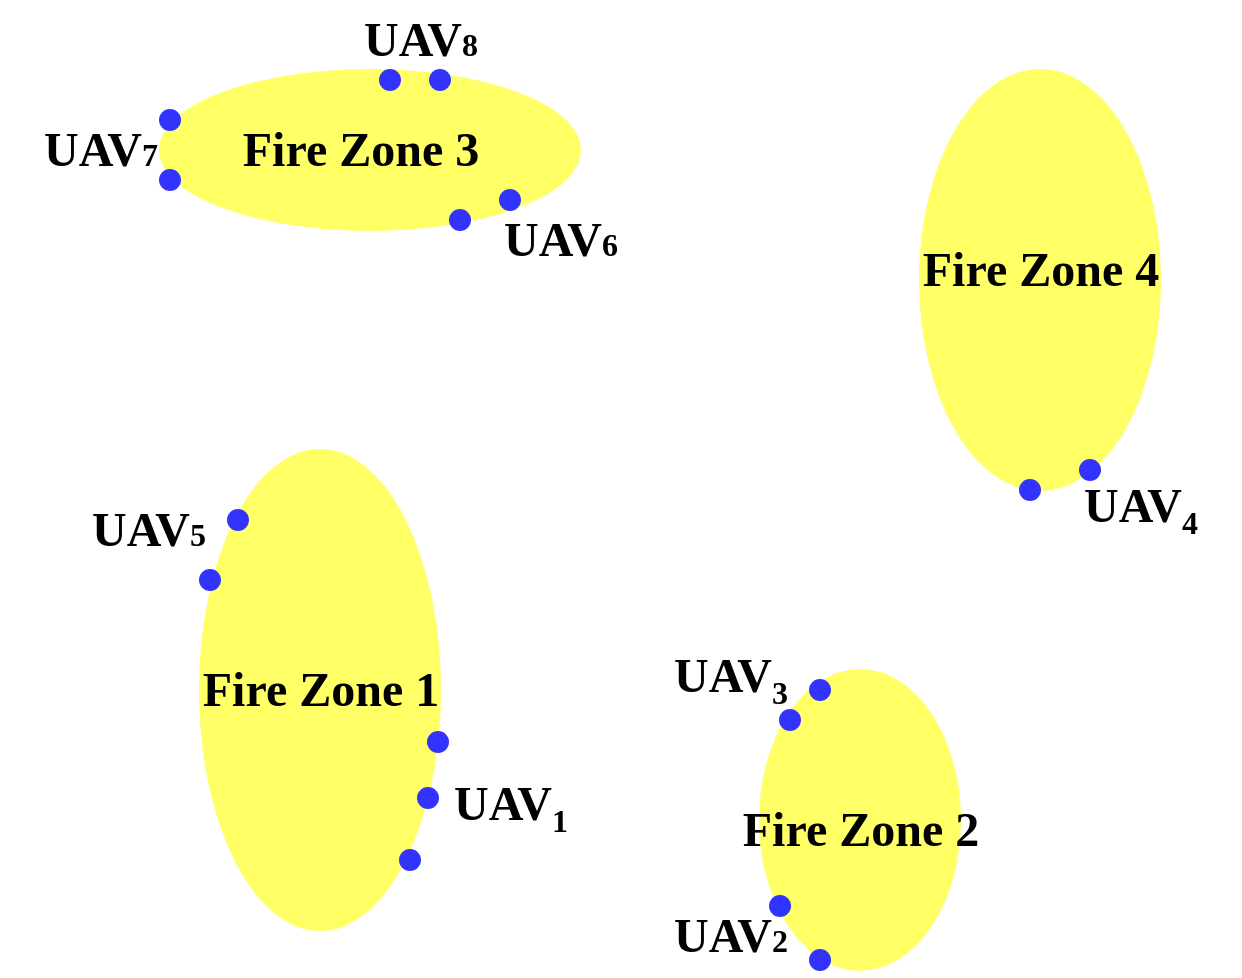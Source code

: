 <mxfile version="11.1.4" type="device"><diagram id="YZVSbqUmjaEGgzKnSRO8" name="Page-1"><mxGraphModel dx="1426" dy="2007" grid="1" gridSize="10" guides="1" tooltips="1" connect="1" arrows="1" fold="1" page="1" pageScale="1" pageWidth="850" pageHeight="1100" math="0" shadow="0"><root><mxCell id="0"/><mxCell id="1" parent="0"/><mxCell id="fA2Mo0MnOWAKVDP_Xo4u-1" value="" style="ellipse;whiteSpace=wrap;html=1;strokeColor=#FFFF66;fillColor=#FFFF66;" vertex="1" parent="1"><mxGeometry x="100" y="220" width="120" height="240" as="geometry"/></mxCell><mxCell id="fA2Mo0MnOWAKVDP_Xo4u-2" value="" style="ellipse;whiteSpace=wrap;html=1;strokeColor=#FFFF66;fillColor=#FFFF66;" vertex="1" parent="1"><mxGeometry x="460" y="30" width="120" height="210" as="geometry"/></mxCell><mxCell id="fA2Mo0MnOWAKVDP_Xo4u-3" value="" style="ellipse;whiteSpace=wrap;html=1;strokeColor=#FFFF66;fillColor=#FFFF66;" vertex="1" parent="1"><mxGeometry x="380" y="330" width="100" height="150" as="geometry"/></mxCell><mxCell id="fA2Mo0MnOWAKVDP_Xo4u-4" value="" style="ellipse;whiteSpace=wrap;html=1;strokeColor=#FFFF66;fillColor=#FFFF66;" vertex="1" parent="1"><mxGeometry x="80" y="30" width="210" height="80" as="geometry"/></mxCell><mxCell id="fA2Mo0MnOWAKVDP_Xo4u-5" value="&lt;font face=&quot;Times New Roman&quot;&gt;Fire Zone 1&lt;/font&gt;" style="text;strokeColor=none;fillColor=none;html=1;fontSize=24;fontStyle=1;verticalAlign=middle;align=center;" vertex="1" parent="1"><mxGeometry x="110" y="320" width="100" height="40" as="geometry"/></mxCell><mxCell id="fA2Mo0MnOWAKVDP_Xo4u-6" value="&lt;font face=&quot;Times New Roman&quot;&gt;Fire Zone 2&lt;/font&gt;" style="text;strokeColor=none;fillColor=none;html=1;fontSize=24;fontStyle=1;verticalAlign=middle;align=center;" vertex="1" parent="1"><mxGeometry x="380" y="390" width="100" height="40" as="geometry"/></mxCell><mxCell id="fA2Mo0MnOWAKVDP_Xo4u-7" value="&lt;font face=&quot;Times New Roman&quot;&gt;Fire Zone 3&lt;/font&gt;" style="text;strokeColor=none;fillColor=none;html=1;fontSize=24;fontStyle=1;verticalAlign=middle;align=center;" vertex="1" parent="1"><mxGeometry x="130" y="50" width="100" height="40" as="geometry"/></mxCell><mxCell id="fA2Mo0MnOWAKVDP_Xo4u-8" value="&lt;font face=&quot;Times New Roman&quot;&gt;Fire Zone 4&lt;/font&gt;" style="text;strokeColor=none;fillColor=none;html=1;fontSize=24;fontStyle=1;verticalAlign=middle;align=center;" vertex="1" parent="1"><mxGeometry x="470" y="110" width="100" height="40" as="geometry"/></mxCell><mxCell id="fA2Mo0MnOWAKVDP_Xo4u-9" value="" style="ellipse;whiteSpace=wrap;html=1;aspect=fixed;strokeColor=#3333FF;fillColor=#3333FF;" vertex="1" parent="1"><mxGeometry x="200" y="420" width="10" height="10" as="geometry"/></mxCell><mxCell id="fA2Mo0MnOWAKVDP_Xo4u-10" value="" style="ellipse;whiteSpace=wrap;html=1;aspect=fixed;strokeColor=#3333FF;fillColor=#3333FF;" vertex="1" parent="1"><mxGeometry x="209" y="389" width="10" height="10" as="geometry"/></mxCell><mxCell id="fA2Mo0MnOWAKVDP_Xo4u-11" value="" style="ellipse;whiteSpace=wrap;html=1;aspect=fixed;strokeColor=#3333FF;fillColor=#3333FF;" vertex="1" parent="1"><mxGeometry x="214" y="361" width="10" height="10" as="geometry"/></mxCell><mxCell id="fA2Mo0MnOWAKVDP_Xo4u-14" value="" style="ellipse;whiteSpace=wrap;html=1;aspect=fixed;strokeColor=#3333FF;fillColor=#3333FF;" vertex="1" parent="1"><mxGeometry x="100" y="280" width="10" height="10" as="geometry"/></mxCell><mxCell id="fA2Mo0MnOWAKVDP_Xo4u-15" value="" style="ellipse;whiteSpace=wrap;html=1;aspect=fixed;strokeColor=#3333FF;fillColor=#3333FF;" vertex="1" parent="1"><mxGeometry x="114" y="250" width="10" height="10" as="geometry"/></mxCell><mxCell id="fA2Mo0MnOWAKVDP_Xo4u-16" value="" style="ellipse;whiteSpace=wrap;html=1;aspect=fixed;strokeColor=#3333FF;fillColor=#3333FF;" vertex="1" parent="1"><mxGeometry x="390" y="350" width="10" height="10" as="geometry"/></mxCell><mxCell id="fA2Mo0MnOWAKVDP_Xo4u-17" value="" style="ellipse;whiteSpace=wrap;html=1;aspect=fixed;strokeColor=#3333FF;fillColor=#3333FF;" vertex="1" parent="1"><mxGeometry x="405" y="335" width="10" height="10" as="geometry"/></mxCell><mxCell id="fA2Mo0MnOWAKVDP_Xo4u-18" value="" style="ellipse;whiteSpace=wrap;html=1;aspect=fixed;strokeColor=#3333FF;fillColor=#3333FF;" vertex="1" parent="1"><mxGeometry x="385" y="443" width="10" height="10" as="geometry"/></mxCell><mxCell id="fA2Mo0MnOWAKVDP_Xo4u-19" value="" style="ellipse;whiteSpace=wrap;html=1;aspect=fixed;strokeColor=#3333FF;fillColor=#3333FF;" vertex="1" parent="1"><mxGeometry x="405" y="470" width="10" height="10" as="geometry"/></mxCell><mxCell id="fA2Mo0MnOWAKVDP_Xo4u-20" value="" style="ellipse;whiteSpace=wrap;html=1;aspect=fixed;strokeColor=#3333FF;fillColor=#3333FF;" vertex="1" parent="1"><mxGeometry x="510" y="235" width="10" height="10" as="geometry"/></mxCell><mxCell id="fA2Mo0MnOWAKVDP_Xo4u-21" value="" style="ellipse;whiteSpace=wrap;html=1;aspect=fixed;strokeColor=#3333FF;fillColor=#3333FF;" vertex="1" parent="1"><mxGeometry x="540" y="225" width="10" height="10" as="geometry"/></mxCell><mxCell id="fA2Mo0MnOWAKVDP_Xo4u-22" value="" style="ellipse;whiteSpace=wrap;html=1;aspect=fixed;strokeColor=#3333FF;fillColor=#3333FF;" vertex="1" parent="1"><mxGeometry x="250" y="90" width="10" height="10" as="geometry"/></mxCell><mxCell id="fA2Mo0MnOWAKVDP_Xo4u-23" value="" style="ellipse;whiteSpace=wrap;html=1;aspect=fixed;strokeColor=#3333FF;fillColor=#3333FF;" vertex="1" parent="1"><mxGeometry x="225" y="100" width="10" height="10" as="geometry"/></mxCell><mxCell id="fA2Mo0MnOWAKVDP_Xo4u-24" value="" style="ellipse;whiteSpace=wrap;html=1;aspect=fixed;strokeColor=#3333FF;fillColor=#3333FF;" vertex="1" parent="1"><mxGeometry x="80" y="80" width="10" height="10" as="geometry"/></mxCell><mxCell id="fA2Mo0MnOWAKVDP_Xo4u-25" value="" style="ellipse;whiteSpace=wrap;html=1;aspect=fixed;strokeColor=#3333FF;fillColor=#3333FF;" vertex="1" parent="1"><mxGeometry x="80" y="50" width="10" height="10" as="geometry"/></mxCell><mxCell id="fA2Mo0MnOWAKVDP_Xo4u-26" value="" style="ellipse;whiteSpace=wrap;html=1;aspect=fixed;strokeColor=#3333FF;fillColor=#3333FF;" vertex="1" parent="1"><mxGeometry x="190" y="30" width="10" height="10" as="geometry"/></mxCell><mxCell id="fA2Mo0MnOWAKVDP_Xo4u-27" value="" style="ellipse;whiteSpace=wrap;html=1;aspect=fixed;strokeColor=#3333FF;fillColor=#3333FF;" vertex="1" parent="1"><mxGeometry x="215" y="30" width="10" height="10" as="geometry"/></mxCell><mxCell id="fA2Mo0MnOWAKVDP_Xo4u-28" value="&lt;font face=&quot;Times New Roman&quot;&gt;UAV&lt;sub&gt;&lt;font style=&quot;font-size: 16px&quot;&gt;1&lt;/font&gt;&lt;/sub&gt;&lt;/font&gt;" style="text;strokeColor=none;fillColor=none;html=1;fontSize=24;fontStyle=1;verticalAlign=middle;align=center;" vertex="1" parent="1"><mxGeometry x="205" y="379" width="100" height="40" as="geometry"/></mxCell><mxCell id="fA2Mo0MnOWAKVDP_Xo4u-29" value="&lt;font face=&quot;Times New Roman&quot;&gt;UAV&lt;font style=&quot;font-size: 16px&quot;&gt;2&lt;/font&gt;&lt;/font&gt;" style="text;strokeColor=none;fillColor=none;html=1;fontSize=24;fontStyle=1;verticalAlign=middle;align=center;" vertex="1" parent="1"><mxGeometry x="315" y="443" width="100" height="40" as="geometry"/></mxCell><mxCell id="fA2Mo0MnOWAKVDP_Xo4u-30" value="&lt;font face=&quot;Times New Roman&quot;&gt;UAV&lt;sub&gt;&lt;font style=&quot;font-size: 16px&quot;&gt;3&lt;/font&gt;&lt;/sub&gt;&lt;/font&gt;" style="text;strokeColor=none;fillColor=none;html=1;fontSize=24;fontStyle=1;verticalAlign=middle;align=center;" vertex="1" parent="1"><mxGeometry x="315" y="315" width="100" height="40" as="geometry"/></mxCell><mxCell id="fA2Mo0MnOWAKVDP_Xo4u-31" value="&lt;font face=&quot;Times New Roman&quot;&gt;UAV&lt;sub&gt;&lt;font style=&quot;font-size: 16px&quot;&gt;4&lt;/font&gt;&lt;/sub&gt;&lt;/font&gt;" style="text;strokeColor=none;fillColor=none;html=1;fontSize=24;fontStyle=1;verticalAlign=middle;align=center;" vertex="1" parent="1"><mxGeometry x="520" y="230" width="100" height="40" as="geometry"/></mxCell><mxCell id="fA2Mo0MnOWAKVDP_Xo4u-32" value="&lt;font face=&quot;Times New Roman&quot;&gt;UAV&lt;font style=&quot;font-size: 16px&quot;&gt;5&lt;/font&gt;&lt;/font&gt;" style="text;strokeColor=none;fillColor=none;html=1;fontSize=24;fontStyle=1;verticalAlign=middle;align=center;" vertex="1" parent="1"><mxGeometry x="24" y="240" width="100" height="40" as="geometry"/></mxCell><mxCell id="fA2Mo0MnOWAKVDP_Xo4u-33" value="&lt;font face=&quot;Times New Roman&quot;&gt;UAV&lt;span style=&quot;font-size: 16px&quot;&gt;6&lt;/span&gt;&lt;/font&gt;" style="text;strokeColor=none;fillColor=none;html=1;fontSize=24;fontStyle=1;verticalAlign=middle;align=center;" vertex="1" parent="1"><mxGeometry x="230" y="95" width="100" height="40" as="geometry"/></mxCell><mxCell id="fA2Mo0MnOWAKVDP_Xo4u-34" value="&lt;font face=&quot;Times New Roman&quot;&gt;UAV&lt;span style=&quot;font-size: 16px&quot;&gt;7&lt;/span&gt;&lt;/font&gt;" style="text;strokeColor=none;fillColor=none;html=1;fontSize=24;fontStyle=1;verticalAlign=middle;align=center;" vertex="1" parent="1"><mxGeometry y="50" width="100" height="40" as="geometry"/></mxCell><mxCell id="fA2Mo0MnOWAKVDP_Xo4u-35" value="&lt;font face=&quot;Times New Roman&quot;&gt;UAV&lt;span style=&quot;font-size: 16px&quot;&gt;8&lt;/span&gt;&lt;/font&gt;" style="text;strokeColor=none;fillColor=none;html=1;fontSize=24;fontStyle=1;verticalAlign=middle;align=center;" vertex="1" parent="1"><mxGeometry x="160" y="-5" width="100" height="40" as="geometry"/></mxCell></root></mxGraphModel></diagram></mxfile>